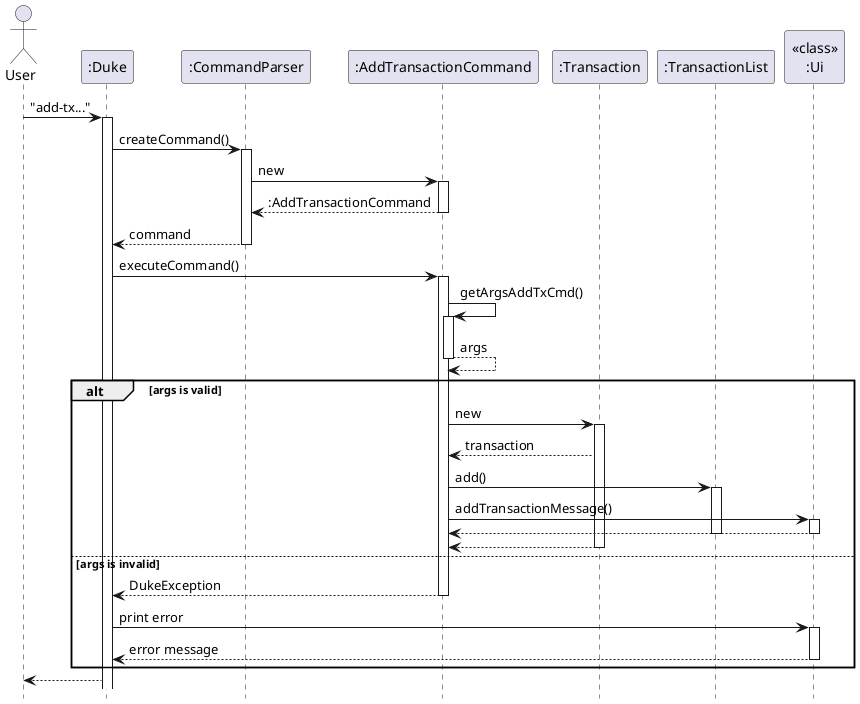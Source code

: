 @startuml
hide footbox

Actor User
"User" -> ":Duke": "add-tx..."
activate ":Duke"
":Duke" -> ":CommandParser": createCommand()
activate ":CommandParser"
":CommandParser" -> ":AddTransactionCommand": new
activate ":AddTransactionCommand"
return :AddTransactionCommand
":CommandParser" --> ":Duke": command
deactivate

":Duke" -> ":AddTransactionCommand" : executeCommand()
activate ":AddTransactionCommand"
":AddTransactionCommand" -> ":AddTransactionCommand": getArgsAddTxCmd()
activate ":AddTransactionCommand"
return args
alt args is valid
    ":AddTransactionCommand" -> ":Transaction": new
    activate ":Transaction"
    ":Transaction" --> ":AddTransactionCommand": transaction
    ":AddTransactionCommand" -> ":TransactionList": add()
    activate ":TransactionList"
    ":AddTransactionCommand" -> "<<class>>\n:Ui": addTransactionMessage()
    activate "<<class>>\n:Ui"
    return
    deactivate ":TransactionList"
    return
    deactivate "<<class>>\n:Ui"
    deactivate ":Transaction"
else args is invalid
    ":AddTransactionCommand" --> ":Duke" : DukeException
    deactivate ":AddTransactionCommand"
    ":Duke" -> "<<class>>\n:Ui" : print error
    activate "<<class>>\n:Ui"
    "<<class>>\n:Ui" --> ":Duke" : error message
    deactivate "<<class>>\n:Ui"
end
":Duke" --> "User"
@enduml
